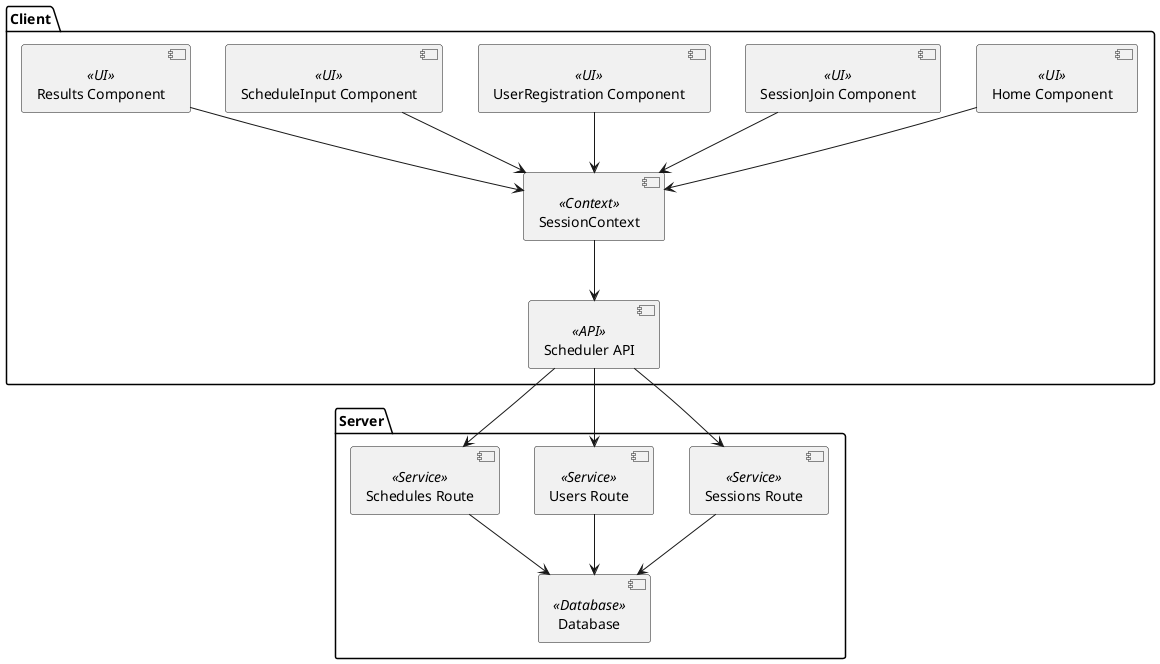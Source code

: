 @startuml
' UML Component Diagram for Meeting Organizer App

package "Client" {
    [Home Component] <<UI>>
    [SessionJoin Component] <<UI>>
    [UserRegistration Component] <<UI>>
    [ScheduleInput Component] <<UI>>
    [Results Component] <<UI>>
    [SessionContext] <<Context>>
    [Scheduler API] <<API>>
}

package "Server" {
    [Sessions Route] <<Service>>
    [Users Route] <<Service>>
    [Schedules Route] <<Service>>
    [Database] <<Database>>
}

' UI components interact with the context and API component
[Home Component] --> [SessionContext]
[SessionJoin Component] --> [SessionContext]
[UserRegistration Component] --> [SessionContext]
[ScheduleInput Component] --> [SessionContext]
[Results Component] --> [SessionContext]

[SessionContext] --> [Scheduler API]

' Scheduler API communicates with server-side routes
[Scheduler API] --> [Sessions Route]
[Scheduler API] --> [Users Route]
[Scheduler API] --> [Schedules Route]

' Server routes interact with the database
[Sessions Route] --> [Database]
[Users Route] --> [Database]
[Schedules Route] --> [Database]

@enduml
